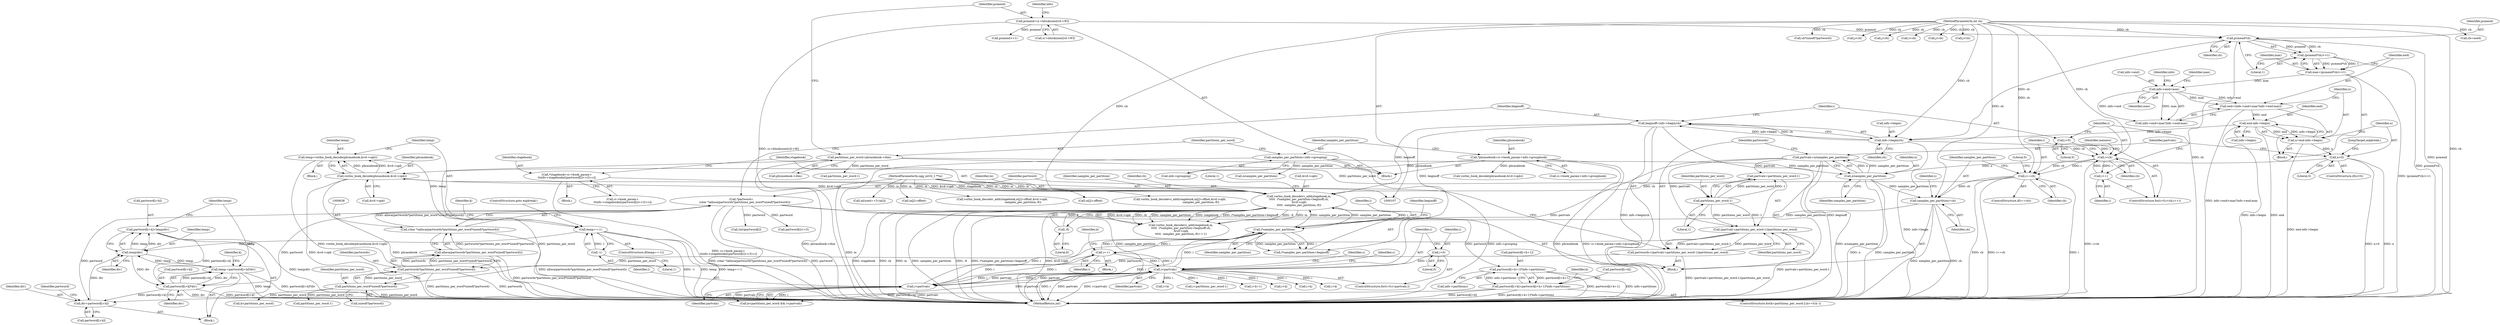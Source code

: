 digraph "0_Android_659030a2e80c38fb8da0a4eb68695349eec6778b@array" {
"1000773" [label="(Call,partword[i+k]=temp/div)"];
"1000779" [label="(Call,temp/div)"];
"1000750" [label="(Call,temp==-1)"];
"1000741" [label="(Call,temp=vorbis_book_decode(phrasebook,&vd->opb))"];
"1000743" [label="(Call,vorbis_book_decode(phrasebook,&vd->opb))"];
"1000133" [label="(Call,*phrasebook=ci->book_param+info->groupbook)"];
"1000842" [label="(Call,vorbis_book_decodevv_add(stagebook,in,\n\t\t\t\t\t  i*samples_per_partition+beginoff,ch,\n &vd->opb,\n\t\t\t\t\t  samples_per_partition,-8))"];
"1000823" [label="(Call,*stagebook=ci->book_param+\n\t\tinfo->stagebooks[(partword[i]<<3)+s])"];
"1000110" [label="(MethodParameterIn,ogg_int32_t **in)"];
"1000846" [label="(Call,i*samples_per_partition)"];
"1000694" [label="(Call,i<partvals)"];
"1000799" [label="(Call,i<partvals)"];
"1000805" [label="(Call,i++)"];
"1000691" [label="(Call,i=0)"];
"1000619" [label="(Call,partvals=n/samples_per_partition)"];
"1000621" [label="(Call,n/samples_per_partition)"];
"1000614" [label="(Call,n>0)"];
"1000606" [label="(Call,n=end-info->begin)"];
"1000608" [label="(Call,end-info->begin)"];
"1000593" [label="(Call,end=(info->end<max?info->end:max))"];
"1000596" [label="(Call,info->end<max)"];
"1000585" [label="(Call,max=(pcmend*ch)>>1)"];
"1000587" [label="(Call,(pcmend*ch)>>1)"];
"1000588" [label="(Call,pcmend*ch)"];
"1000155" [label="(Call,pcmend=ci->blocksizes[vd->W])"];
"1000112" [label="(MethodParameterIn,int ch)"];
"1000143" [label="(Call,samples_per_partition=info->grouping)"];
"1000675" [label="(Call,samples_per_partition/=ch)"];
"1000670" [label="(Call,i==ch)"];
"1000659" [label="(Call,i<ch)"];
"1000662" [label="(Call,i++)"];
"1000656" [label="(Call,i=0)"];
"1000650" [label="(Call,info->begin/ch)"];
"1000648" [label="(Call,beginoff=info->begin/ch)"];
"1000856" [label="(Call,-8)"];
"1000752" [label="(Call,-1)"];
"1000782" [label="(Call,temp-=partword[i+k]*div)"];
"1000784" [label="(Call,partword[i+k]*div)"];
"1000635" [label="(Call,*partword=\n        (char *)alloca(partwords*partitions_per_word*sizeof(*partword)))"];
"1000637" [label="(Call,(char *)alloca(partwords*partitions_per_word*sizeof(*partword)))"];
"1000639" [label="(Call,alloca(partwords*partitions_per_word*sizeof(*partword)))"];
"1000640" [label="(Call,partwords*partitions_per_word*sizeof(*partword))"];
"1000625" [label="(Call,partwords=(partvals+partitions_per_word-1)/partitions_per_word)"];
"1000627" [label="(Call,(partvals+partitions_per_word-1)/partitions_per_word)"];
"1000630" [label="(Call,partitions_per_word-1)"];
"1000149" [label="(Call,partitions_per_word=phrasebook->dim)"];
"1000642" [label="(Call,partitions_per_word*sizeof(*partword))"];
"1000773" [label="(Call,partword[i+k]=temp/div)"];
"1000766" [label="(Call,div=partword[i+k])"];
"1000724" [label="(Call,partword[i+k]=partword[i+k+1]*info->partitions)"];
"1000730" [label="(Call,partword[i+k+1]*info->partitions)"];
"1000796" [label="(Call,k<partitions_per_word)"];
"1000784" [label="(Call,partword[i+k]*div)"];
"1000741" [label="(Call,temp=vorbis_book_decode(phrasebook,&vd->opb))"];
"1000151" [label="(Call,phrasebook->dim)"];
"1000232" [label="(Call,in[used++]=in[i])"];
"1000610" [label="(Call,info->begin)"];
"1000661" [label="(Identifier,ch)"];
"1000696" [label="(Identifier,partvals)"];
"1000671" [label="(Identifier,i)"];
"1000695" [label="(Identifier,i)"];
"1000688" [label="(Identifier,s)"];
"1000156" [label="(Identifier,pcmend)"];
"1000636" [label="(Identifier,partword)"];
"1000855" [label="(Identifier,samples_per_partition)"];
"1000609" [label="(Identifier,end)"];
"1000861" [label="(JumpTarget,eopbreak:)"];
"1000591" [label="(Literal,1)"];
"1000608" [label="(Call,end-info->begin)"];
"1000240" [label="(Call,ch=used)"];
"1000724" [label="(Call,partword[i+k]=partword[i+k+1]*info->partitions)"];
"1000635" [label="(Call,*partword=\n        (char *)alloca(partwords*partitions_per_word*sizeof(*partword)))"];
"1000843" [label="(Identifier,stagebook)"];
"1000690" [label="(ControlStructure,for(i=0;i<partvals;))"];
"1000753" [label="(Literal,1)"];
"1000850" [label="(Identifier,ch)"];
"1000780" [label="(Identifier,temp)"];
"1000587" [label="(Call,(pcmend*ch)>>1)"];
"1000585" [label="(Call,max=(pcmend*ch)>>1)"];
"1000801" [label="(Identifier,partvals)"];
"1000590" [label="(Identifier,ch)"];
"1000639" [label="(Call,alloca(partwords*partitions_per_word*sizeof(*partword)))"];
"1000145" [label="(Call,info->grouping)"];
"1000821" [label="(Block,)"];
"1000800" [label="(Identifier,i)"];
"1000669" [label="(ControlStructure,if(i==ch))"];
"1000709" [label="(Call,partitions_per_word-1)"];
"1000675" [label="(Call,samples_per_partition/=ch)"];
"1000144" [label="(Identifier,samples_per_partition)"];
"1000834" [label="(Call,partword[i]<<3)"];
"1000637" [label="(Call,(char *)alloca(partwords*partitions_per_word*sizeof(*partword)))"];
"1000597" [label="(Call,info->end)"];
"1000766" [label="(Call,div=partword[i+k])"];
"1000649" [label="(Identifier,beginoff)"];
"1000617" [label="(Block,)"];
"1000595" [label="(Call,info->end<max?info->end:max)"];
"1000593" [label="(Call,end=(info->end<max?info->end:max))"];
"1000738" [label="(Call,info->partitions)"];
"1000799" [label="(Call,i<partvals)"];
"1000700" [label="(Identifier,s)"];
"1000143" [label="(Call,samples_per_partition=info->grouping)"];
"1000252" [label="(Call,ch*sizeof(*partword))"];
"1000167" [label="(Identifier,info)"];
"1000215" [label="(Call,partitions_per_word-1)"];
"1000206" [label="(Call,n/samples_per_partition)"];
"1000752" [label="(Call,-1)"];
"1000596" [label="(Call,info->end<max)"];
"1000546" [label="(Call,in[j]+offset)"];
"1000626" [label="(Identifier,partwords)"];
"1000787" [label="(Call,i+k)"];
"1000650" [label="(Call,info->begin/ch)"];
"1000672" [label="(Identifier,ch)"];
"1000848" [label="(Identifier,samples_per_partition)"];
"1000631" [label="(Identifier,partitions_per_word)"];
"1000707" [label="(Call,i+partitions_per_word-1)"];
"1000544" [label="(Call,vorbis_book_decodev_add(stagebook,in[j]+offset,&vd->opb,\n                                               samples_per_partition,-8))"];
"1000805" [label="(Call,i++)"];
"1000588" [label="(Call,pcmend*ch)"];
"1000847" [label="(Identifier,i)"];
"1000725" [label="(Call,partword[i+k])"];
"1000149" [label="(Call,partitions_per_word=phrasebook->dim)"];
"1000400" [label="(Call,vorbis_book_decode(phrasebook,&vd->opb))"];
"1000619" [label="(Call,partvals=n/samples_per_partition)"];
"1000702" [label="(Block,)"];
"1000642" [label="(Call,partitions_per_word*sizeof(*partword))"];
"1000614" [label="(Call,n>0)"];
"1000644" [label="(Call,sizeof(*partword))"];
"1000731" [label="(Call,partword[i+k+1])"];
"1000607" [label="(Identifier,n)"];
"1000670" [label="(Call,i==ch)"];
"1000802" [label="(Block,)"];
"1000797" [label="(Identifier,k)"];
"1000785" [label="(Call,partword[i+k])"];
"1000849" [label="(Identifier,beginoff)"];
"1000648" [label="(Call,beginoff=info->begin/ch)"];
"1000677" [label="(Identifier,ch)"];
"1000658" [label="(Literal,0)"];
"1000845" [label="(Call,i*samples_per_partition+beginoff)"];
"1000859" [label="(Literal,1)"];
"1000779" [label="(Call,temp/div)"];
"1000783" [label="(Identifier,temp)"];
"1000586" [label="(Identifier,max)"];
"1000763" [label="(Identifier,k)"];
"1000749" [label="(ControlStructure,if(temp==-1))"];
"1000730" [label="(Call,partword[i+k+1]*info->partitions)"];
"1000813" [label="(Call,(int)partword[i])"];
"1000602" [label="(Identifier,info)"];
"1000622" [label="(Identifier,n)"];
"1000767" [label="(Identifier,div)"];
"1000666" [label="(Identifier,nonzero)"];
"1000781" [label="(Identifier,div)"];
"1000600" [label="(Identifier,max)"];
"1000155" [label="(Call,pcmend=ci->blocksizes[vd->W])"];
"1000157" [label="(Call,ci->blocksizes[vd->W])"];
"1000604" [label="(Identifier,max)"];
"1000856" [label="(Call,-8)"];
"1000110" [label="(MethodParameterIn,ogg_int32_t **in)"];
"1000733" [label="(Call,i+k+1)"];
"1000742" [label="(Identifier,temp)"];
"1000474" [label="(Call,j<ch)"];
"1000354" [label="(Call,j<ch)"];
"1000795" [label="(Call,k<partitions_per_word && i<partvals)"];
"1000744" [label="(Identifier,phrasebook)"];
"1000621" [label="(Call,n/samples_per_partition)"];
"1000656" [label="(Call,i=0)"];
"1000133" [label="(Call,*phrasebook=ci->book_param+info->groupbook)"];
"1000776" [label="(Call,i+k)"];
"1000841" [label="(Call,vorbis_book_decodevv_add(stagebook,in,\n\t\t\t\t\t  i*samples_per_partition+beginoff,ch,\n &vd->opb,\n\t\t\t\t\t  samples_per_partition,-8)==-1)"];
"1000567" [label="(Call,in[j]+offset)"];
"1000613" [label="(ControlStructure,if(n>0))"];
"1000623" [label="(Identifier,samples_per_partition)"];
"1000655" [label="(ControlStructure,for(i=0;i<ch;i++))"];
"1000864" [label="(MethodReturn,int)"];
"1000692" [label="(Identifier,i)"];
"1000713" [label="(ControlStructure,for(k=partitions_per_word-2;k>=0;k--))"];
"1000757" [label="(Identifier,k)"];
"1000134" [label="(Identifier,phrasebook)"];
"1000174" [label="(Call,pcmend>>1)"];
"1000768" [label="(Call,partword[i+k])"];
"1000745" [label="(Call,&vd->opb)"];
"1000657" [label="(Identifier,i)"];
"1000150" [label="(Identifier,partitions_per_word)"];
"1000825" [label="(Call,ci->book_param+\n\t\tinfo->stagebooks[(partword[i]<<3)+s])"];
"1000774" [label="(Call,partword[i+k])"];
"1000662" [label="(Call,i++)"];
"1000663" [label="(Identifier,i)"];
"1000680" [label="(Identifier,s)"];
"1000674" [label="(Literal,0)"];
"1000750" [label="(Call,temp==-1)"];
"1000842" [label="(Call,vorbis_book_decodevv_add(stagebook,in,\n\t\t\t\t\t  i*samples_per_partition+beginoff,ch,\n &vd->opb,\n\t\t\t\t\t  samples_per_partition,-8))"];
"1000846" [label="(Call,i*samples_per_partition)"];
"1000691" [label="(Call,i=0)"];
"1000693" [label="(Literal,0)"];
"1000633" [label="(Identifier,partitions_per_word)"];
"1000857" [label="(Literal,8)"];
"1000643" [label="(Identifier,partitions_per_word)"];
"1000223" [label="(Call,i<ch)"];
"1000627" [label="(Call,(partvals+partitions_per_word-1)/partitions_per_word)"];
"1000628" [label="(Call,partvals+partitions_per_word-1)"];
"1000727" [label="(Call,i+k)"];
"1000565" [label="(Call,vorbis_book_decodevs_add(stagebook,in[j]+offset,&vd->opb,\n                                                samples_per_partition,-8))"];
"1000660" [label="(Identifier,i)"];
"1000775" [label="(Identifier,partword)"];
"1000851" [label="(Call,&vd->opb)"];
"1000694" [label="(Call,i<partvals)"];
"1000113" [label="(Block,)"];
"1000751" [label="(Identifier,temp)"];
"1000824" [label="(Identifier,stagebook)"];
"1000743" [label="(Call,vorbis_book_decode(phrasebook,&vd->opb))"];
"1000754" [label="(ControlStructure,goto eopbreak;)"];
"1000135" [label="(Call,ci->book_param+info->groupbook)"];
"1000616" [label="(Literal,0)"];
"1000589" [label="(Identifier,pcmend)"];
"1000391" [label="(Call,j<ch)"];
"1000782" [label="(Call,temp-=partword[i+k]*div)"];
"1000632" [label="(Literal,1)"];
"1000764" [label="(Block,)"];
"1000112" [label="(MethodParameterIn,int ch)"];
"1000630" [label="(Call,partitions_per_word-1)"];
"1000659" [label="(Call,i<ch)"];
"1000676" [label="(Identifier,samples_per_partition)"];
"1000790" [label="(Identifier,div)"];
"1000723" [label="(Identifier,k)"];
"1000806" [label="(Identifier,i)"];
"1000620" [label="(Identifier,partvals)"];
"1000823" [label="(Call,*stagebook=ci->book_param+\n\t\tinfo->stagebooks[(partword[i]<<3)+s])"];
"1000654" [label="(Identifier,ch)"];
"1000625" [label="(Call,partwords=(partvals+partitions_per_word-1)/partitions_per_word)"];
"1000261" [label="(Call,j<ch)"];
"1000651" [label="(Call,info->begin)"];
"1000640" [label="(Call,partwords*partitions_per_word*sizeof(*partword))"];
"1000606" [label="(Call,n=end-info->begin)"];
"1000844" [label="(Identifier,in)"];
"1000615" [label="(Identifier,n)"];
"1000770" [label="(Call,i+k)"];
"1000583" [label="(Block,)"];
"1000773" [label="(Call,partword[i+k]=temp/div)"];
"1000641" [label="(Identifier,partwords)"];
"1000594" [label="(Identifier,end)"];
"1000773" -> "1000764"  [label="AST: "];
"1000773" -> "1000779"  [label="CFG: "];
"1000774" -> "1000773"  [label="AST: "];
"1000779" -> "1000773"  [label="AST: "];
"1000783" -> "1000773"  [label="CFG: "];
"1000773" -> "1000864"  [label="DDG: temp/div"];
"1000779" -> "1000773"  [label="DDG: temp"];
"1000779" -> "1000773"  [label="DDG: div"];
"1000773" -> "1000784"  [label="DDG: partword[i+k]"];
"1000779" -> "1000781"  [label="CFG: "];
"1000780" -> "1000779"  [label="AST: "];
"1000781" -> "1000779"  [label="AST: "];
"1000750" -> "1000779"  [label="DDG: temp"];
"1000782" -> "1000779"  [label="DDG: temp"];
"1000766" -> "1000779"  [label="DDG: div"];
"1000779" -> "1000782"  [label="DDG: temp"];
"1000779" -> "1000784"  [label="DDG: div"];
"1000750" -> "1000749"  [label="AST: "];
"1000750" -> "1000752"  [label="CFG: "];
"1000751" -> "1000750"  [label="AST: "];
"1000752" -> "1000750"  [label="AST: "];
"1000754" -> "1000750"  [label="CFG: "];
"1000757" -> "1000750"  [label="CFG: "];
"1000750" -> "1000864"  [label="DDG: temp"];
"1000750" -> "1000864"  [label="DDG: temp==-1"];
"1000750" -> "1000864"  [label="DDG: -1"];
"1000741" -> "1000750"  [label="DDG: temp"];
"1000752" -> "1000750"  [label="DDG: 1"];
"1000741" -> "1000702"  [label="AST: "];
"1000741" -> "1000743"  [label="CFG: "];
"1000742" -> "1000741"  [label="AST: "];
"1000743" -> "1000741"  [label="AST: "];
"1000751" -> "1000741"  [label="CFG: "];
"1000741" -> "1000864"  [label="DDG: vorbis_book_decode(phrasebook,&vd->opb)"];
"1000743" -> "1000741"  [label="DDG: phrasebook"];
"1000743" -> "1000741"  [label="DDG: &vd->opb"];
"1000743" -> "1000745"  [label="CFG: "];
"1000744" -> "1000743"  [label="AST: "];
"1000745" -> "1000743"  [label="AST: "];
"1000743" -> "1000864"  [label="DDG: phrasebook"];
"1000743" -> "1000864"  [label="DDG: &vd->opb"];
"1000133" -> "1000743"  [label="DDG: phrasebook"];
"1000842" -> "1000743"  [label="DDG: &vd->opb"];
"1000743" -> "1000842"  [label="DDG: &vd->opb"];
"1000133" -> "1000113"  [label="AST: "];
"1000133" -> "1000135"  [label="CFG: "];
"1000134" -> "1000133"  [label="AST: "];
"1000135" -> "1000133"  [label="AST: "];
"1000144" -> "1000133"  [label="CFG: "];
"1000133" -> "1000864"  [label="DDG: phrasebook"];
"1000133" -> "1000864"  [label="DDG: ci->book_param+info->groupbook"];
"1000133" -> "1000400"  [label="DDG: phrasebook"];
"1000842" -> "1000841"  [label="AST: "];
"1000842" -> "1000856"  [label="CFG: "];
"1000843" -> "1000842"  [label="AST: "];
"1000844" -> "1000842"  [label="AST: "];
"1000845" -> "1000842"  [label="AST: "];
"1000850" -> "1000842"  [label="AST: "];
"1000851" -> "1000842"  [label="AST: "];
"1000855" -> "1000842"  [label="AST: "];
"1000856" -> "1000842"  [label="AST: "];
"1000859" -> "1000842"  [label="CFG: "];
"1000842" -> "1000864"  [label="DDG: &vd->opb"];
"1000842" -> "1000864"  [label="DDG: stagebook"];
"1000842" -> "1000864"  [label="DDG: ch"];
"1000842" -> "1000864"  [label="DDG: in"];
"1000842" -> "1000864"  [label="DDG: samples_per_partition"];
"1000842" -> "1000864"  [label="DDG: -8"];
"1000842" -> "1000864"  [label="DDG: i*samples_per_partition+beginoff"];
"1000842" -> "1000841"  [label="DDG: &vd->opb"];
"1000842" -> "1000841"  [label="DDG: ch"];
"1000842" -> "1000841"  [label="DDG: samples_per_partition"];
"1000842" -> "1000841"  [label="DDG: stagebook"];
"1000842" -> "1000841"  [label="DDG: i*samples_per_partition+beginoff"];
"1000842" -> "1000841"  [label="DDG: -8"];
"1000842" -> "1000841"  [label="DDG: in"];
"1000823" -> "1000842"  [label="DDG: stagebook"];
"1000110" -> "1000842"  [label="DDG: in"];
"1000846" -> "1000842"  [label="DDG: i"];
"1000846" -> "1000842"  [label="DDG: samples_per_partition"];
"1000648" -> "1000842"  [label="DDG: beginoff"];
"1000842" -> "1000846"  [label="DDG: samples_per_partition"];
"1000112" -> "1000842"  [label="DDG: ch"];
"1000670" -> "1000842"  [label="DDG: ch"];
"1000856" -> "1000842"  [label="DDG: 8"];
"1000823" -> "1000821"  [label="AST: "];
"1000823" -> "1000825"  [label="CFG: "];
"1000824" -> "1000823"  [label="AST: "];
"1000825" -> "1000823"  [label="AST: "];
"1000843" -> "1000823"  [label="CFG: "];
"1000823" -> "1000864"  [label="DDG: ci->book_param+\n\t\tinfo->stagebooks[(partword[i]<<3)+s]"];
"1000110" -> "1000107"  [label="AST: "];
"1000110" -> "1000864"  [label="DDG: in"];
"1000110" -> "1000232"  [label="DDG: in"];
"1000110" -> "1000544"  [label="DDG: in"];
"1000110" -> "1000546"  [label="DDG: in"];
"1000110" -> "1000565"  [label="DDG: in"];
"1000110" -> "1000567"  [label="DDG: in"];
"1000846" -> "1000845"  [label="AST: "];
"1000846" -> "1000848"  [label="CFG: "];
"1000847" -> "1000846"  [label="AST: "];
"1000848" -> "1000846"  [label="AST: "];
"1000849" -> "1000846"  [label="CFG: "];
"1000846" -> "1000864"  [label="DDG: i"];
"1000846" -> "1000805"  [label="DDG: i"];
"1000846" -> "1000845"  [label="DDG: i"];
"1000846" -> "1000845"  [label="DDG: samples_per_partition"];
"1000694" -> "1000846"  [label="DDG: i"];
"1000799" -> "1000846"  [label="DDG: i"];
"1000805" -> "1000846"  [label="DDG: i"];
"1000675" -> "1000846"  [label="DDG: samples_per_partition"];
"1000694" -> "1000690"  [label="AST: "];
"1000694" -> "1000696"  [label="CFG: "];
"1000695" -> "1000694"  [label="AST: "];
"1000696" -> "1000694"  [label="AST: "];
"1000700" -> "1000694"  [label="CFG: "];
"1000688" -> "1000694"  [label="CFG: "];
"1000694" -> "1000864"  [label="DDG: i"];
"1000694" -> "1000864"  [label="DDG: partvals"];
"1000694" -> "1000864"  [label="DDG: i<partvals"];
"1000799" -> "1000694"  [label="DDG: i"];
"1000799" -> "1000694"  [label="DDG: partvals"];
"1000691" -> "1000694"  [label="DDG: i"];
"1000805" -> "1000694"  [label="DDG: i"];
"1000619" -> "1000694"  [label="DDG: partvals"];
"1000694" -> "1000707"  [label="DDG: i"];
"1000694" -> "1000727"  [label="DDG: i"];
"1000694" -> "1000733"  [label="DDG: i"];
"1000694" -> "1000770"  [label="DDG: i"];
"1000694" -> "1000776"  [label="DDG: i"];
"1000694" -> "1000787"  [label="DDG: i"];
"1000694" -> "1000795"  [label="DDG: i<partvals"];
"1000694" -> "1000799"  [label="DDG: i"];
"1000694" -> "1000799"  [label="DDG: partvals"];
"1000694" -> "1000805"  [label="DDG: i"];
"1000799" -> "1000795"  [label="AST: "];
"1000799" -> "1000801"  [label="CFG: "];
"1000800" -> "1000799"  [label="AST: "];
"1000801" -> "1000799"  [label="AST: "];
"1000795" -> "1000799"  [label="CFG: "];
"1000799" -> "1000864"  [label="DDG: partvals"];
"1000799" -> "1000795"  [label="DDG: i"];
"1000799" -> "1000795"  [label="DDG: partvals"];
"1000805" -> "1000799"  [label="DDG: i"];
"1000799" -> "1000805"  [label="DDG: i"];
"1000805" -> "1000802"  [label="AST: "];
"1000805" -> "1000806"  [label="CFG: "];
"1000806" -> "1000805"  [label="AST: "];
"1000797" -> "1000805"  [label="CFG: "];
"1000691" -> "1000690"  [label="AST: "];
"1000691" -> "1000693"  [label="CFG: "];
"1000692" -> "1000691"  [label="AST: "];
"1000693" -> "1000691"  [label="AST: "];
"1000695" -> "1000691"  [label="CFG: "];
"1000619" -> "1000617"  [label="AST: "];
"1000619" -> "1000621"  [label="CFG: "];
"1000620" -> "1000619"  [label="AST: "];
"1000621" -> "1000619"  [label="AST: "];
"1000626" -> "1000619"  [label="CFG: "];
"1000619" -> "1000864"  [label="DDG: n/samples_per_partition"];
"1000621" -> "1000619"  [label="DDG: n"];
"1000621" -> "1000619"  [label="DDG: samples_per_partition"];
"1000619" -> "1000627"  [label="DDG: partvals"];
"1000619" -> "1000628"  [label="DDG: partvals"];
"1000621" -> "1000623"  [label="CFG: "];
"1000622" -> "1000621"  [label="AST: "];
"1000623" -> "1000621"  [label="AST: "];
"1000621" -> "1000864"  [label="DDG: n"];
"1000621" -> "1000864"  [label="DDG: samples_per_partition"];
"1000614" -> "1000621"  [label="DDG: n"];
"1000143" -> "1000621"  [label="DDG: samples_per_partition"];
"1000621" -> "1000675"  [label="DDG: samples_per_partition"];
"1000614" -> "1000613"  [label="AST: "];
"1000614" -> "1000616"  [label="CFG: "];
"1000615" -> "1000614"  [label="AST: "];
"1000616" -> "1000614"  [label="AST: "];
"1000620" -> "1000614"  [label="CFG: "];
"1000861" -> "1000614"  [label="CFG: "];
"1000614" -> "1000864"  [label="DDG: n>0"];
"1000614" -> "1000864"  [label="DDG: n"];
"1000606" -> "1000614"  [label="DDG: n"];
"1000606" -> "1000583"  [label="AST: "];
"1000606" -> "1000608"  [label="CFG: "];
"1000607" -> "1000606"  [label="AST: "];
"1000608" -> "1000606"  [label="AST: "];
"1000615" -> "1000606"  [label="CFG: "];
"1000606" -> "1000864"  [label="DDG: end-info->begin"];
"1000608" -> "1000606"  [label="DDG: end"];
"1000608" -> "1000606"  [label="DDG: info->begin"];
"1000608" -> "1000610"  [label="CFG: "];
"1000609" -> "1000608"  [label="AST: "];
"1000610" -> "1000608"  [label="AST: "];
"1000608" -> "1000864"  [label="DDG: info->begin"];
"1000608" -> "1000864"  [label="DDG: end"];
"1000593" -> "1000608"  [label="DDG: end"];
"1000608" -> "1000650"  [label="DDG: info->begin"];
"1000593" -> "1000583"  [label="AST: "];
"1000593" -> "1000595"  [label="CFG: "];
"1000594" -> "1000593"  [label="AST: "];
"1000595" -> "1000593"  [label="AST: "];
"1000607" -> "1000593"  [label="CFG: "];
"1000593" -> "1000864"  [label="DDG: info->end<max?info->end:max"];
"1000596" -> "1000593"  [label="DDG: info->end"];
"1000596" -> "1000593"  [label="DDG: max"];
"1000596" -> "1000595"  [label="AST: "];
"1000596" -> "1000600"  [label="CFG: "];
"1000597" -> "1000596"  [label="AST: "];
"1000600" -> "1000596"  [label="AST: "];
"1000602" -> "1000596"  [label="CFG: "];
"1000604" -> "1000596"  [label="CFG: "];
"1000585" -> "1000596"  [label="DDG: max"];
"1000596" -> "1000595"  [label="DDG: info->end"];
"1000596" -> "1000595"  [label="DDG: max"];
"1000585" -> "1000583"  [label="AST: "];
"1000585" -> "1000587"  [label="CFG: "];
"1000586" -> "1000585"  [label="AST: "];
"1000587" -> "1000585"  [label="AST: "];
"1000594" -> "1000585"  [label="CFG: "];
"1000585" -> "1000864"  [label="DDG: (pcmend*ch)>>1"];
"1000587" -> "1000585"  [label="DDG: pcmend*ch"];
"1000587" -> "1000585"  [label="DDG: 1"];
"1000587" -> "1000591"  [label="CFG: "];
"1000588" -> "1000587"  [label="AST: "];
"1000591" -> "1000587"  [label="AST: "];
"1000587" -> "1000864"  [label="DDG: pcmend*ch"];
"1000588" -> "1000587"  [label="DDG: pcmend"];
"1000588" -> "1000587"  [label="DDG: ch"];
"1000588" -> "1000590"  [label="CFG: "];
"1000589" -> "1000588"  [label="AST: "];
"1000590" -> "1000588"  [label="AST: "];
"1000591" -> "1000588"  [label="CFG: "];
"1000588" -> "1000864"  [label="DDG: pcmend"];
"1000588" -> "1000864"  [label="DDG: ch"];
"1000155" -> "1000588"  [label="DDG: pcmend"];
"1000112" -> "1000588"  [label="DDG: ch"];
"1000588" -> "1000650"  [label="DDG: ch"];
"1000155" -> "1000113"  [label="AST: "];
"1000155" -> "1000157"  [label="CFG: "];
"1000156" -> "1000155"  [label="AST: "];
"1000157" -> "1000155"  [label="AST: "];
"1000167" -> "1000155"  [label="CFG: "];
"1000155" -> "1000864"  [label="DDG: ci->blocksizes[vd->W]"];
"1000155" -> "1000174"  [label="DDG: pcmend"];
"1000112" -> "1000107"  [label="AST: "];
"1000112" -> "1000864"  [label="DDG: ch"];
"1000112" -> "1000223"  [label="DDG: ch"];
"1000112" -> "1000240"  [label="DDG: ch"];
"1000112" -> "1000252"  [label="DDG: ch"];
"1000112" -> "1000261"  [label="DDG: ch"];
"1000112" -> "1000354"  [label="DDG: ch"];
"1000112" -> "1000391"  [label="DDG: ch"];
"1000112" -> "1000474"  [label="DDG: ch"];
"1000112" -> "1000650"  [label="DDG: ch"];
"1000112" -> "1000659"  [label="DDG: ch"];
"1000112" -> "1000670"  [label="DDG: ch"];
"1000112" -> "1000675"  [label="DDG: ch"];
"1000143" -> "1000113"  [label="AST: "];
"1000143" -> "1000145"  [label="CFG: "];
"1000144" -> "1000143"  [label="AST: "];
"1000145" -> "1000143"  [label="AST: "];
"1000150" -> "1000143"  [label="CFG: "];
"1000143" -> "1000864"  [label="DDG: samples_per_partition"];
"1000143" -> "1000864"  [label="DDG: info->grouping"];
"1000143" -> "1000206"  [label="DDG: samples_per_partition"];
"1000675" -> "1000617"  [label="AST: "];
"1000675" -> "1000677"  [label="CFG: "];
"1000676" -> "1000675"  [label="AST: "];
"1000677" -> "1000675"  [label="AST: "];
"1000680" -> "1000675"  [label="CFG: "];
"1000675" -> "1000864"  [label="DDG: samples_per_partition"];
"1000675" -> "1000864"  [label="DDG: ch"];
"1000670" -> "1000675"  [label="DDG: ch"];
"1000670" -> "1000669"  [label="AST: "];
"1000670" -> "1000672"  [label="CFG: "];
"1000671" -> "1000670"  [label="AST: "];
"1000672" -> "1000670"  [label="AST: "];
"1000674" -> "1000670"  [label="CFG: "];
"1000676" -> "1000670"  [label="CFG: "];
"1000670" -> "1000864"  [label="DDG: ch"];
"1000670" -> "1000864"  [label="DDG: i==ch"];
"1000670" -> "1000864"  [label="DDG: i"];
"1000659" -> "1000670"  [label="DDG: i"];
"1000659" -> "1000670"  [label="DDG: ch"];
"1000659" -> "1000655"  [label="AST: "];
"1000659" -> "1000661"  [label="CFG: "];
"1000660" -> "1000659"  [label="AST: "];
"1000661" -> "1000659"  [label="AST: "];
"1000666" -> "1000659"  [label="CFG: "];
"1000671" -> "1000659"  [label="CFG: "];
"1000659" -> "1000864"  [label="DDG: i<ch"];
"1000662" -> "1000659"  [label="DDG: i"];
"1000656" -> "1000659"  [label="DDG: i"];
"1000650" -> "1000659"  [label="DDG: ch"];
"1000659" -> "1000662"  [label="DDG: i"];
"1000662" -> "1000655"  [label="AST: "];
"1000662" -> "1000663"  [label="CFG: "];
"1000663" -> "1000662"  [label="AST: "];
"1000660" -> "1000662"  [label="CFG: "];
"1000656" -> "1000655"  [label="AST: "];
"1000656" -> "1000658"  [label="CFG: "];
"1000657" -> "1000656"  [label="AST: "];
"1000658" -> "1000656"  [label="AST: "];
"1000660" -> "1000656"  [label="CFG: "];
"1000650" -> "1000648"  [label="AST: "];
"1000650" -> "1000654"  [label="CFG: "];
"1000651" -> "1000650"  [label="AST: "];
"1000654" -> "1000650"  [label="AST: "];
"1000648" -> "1000650"  [label="CFG: "];
"1000650" -> "1000864"  [label="DDG: info->begin"];
"1000650" -> "1000648"  [label="DDG: info->begin"];
"1000650" -> "1000648"  [label="DDG: ch"];
"1000648" -> "1000617"  [label="AST: "];
"1000649" -> "1000648"  [label="AST: "];
"1000657" -> "1000648"  [label="CFG: "];
"1000648" -> "1000864"  [label="DDG: info->begin/ch"];
"1000648" -> "1000864"  [label="DDG: beginoff"];
"1000648" -> "1000845"  [label="DDG: beginoff"];
"1000856" -> "1000857"  [label="CFG: "];
"1000857" -> "1000856"  [label="AST: "];
"1000752" -> "1000753"  [label="CFG: "];
"1000753" -> "1000752"  [label="AST: "];
"1000782" -> "1000764"  [label="AST: "];
"1000782" -> "1000784"  [label="CFG: "];
"1000783" -> "1000782"  [label="AST: "];
"1000784" -> "1000782"  [label="AST: "];
"1000763" -> "1000782"  [label="CFG: "];
"1000782" -> "1000864"  [label="DDG: temp"];
"1000782" -> "1000864"  [label="DDG: partword[i+k]*div"];
"1000784" -> "1000782"  [label="DDG: partword[i+k]"];
"1000784" -> "1000782"  [label="DDG: div"];
"1000784" -> "1000790"  [label="CFG: "];
"1000785" -> "1000784"  [label="AST: "];
"1000790" -> "1000784"  [label="AST: "];
"1000784" -> "1000864"  [label="DDG: partword[i+k]"];
"1000784" -> "1000864"  [label="DDG: div"];
"1000784" -> "1000766"  [label="DDG: partword[i+k]"];
"1000635" -> "1000784"  [label="DDG: partword"];
"1000635" -> "1000617"  [label="AST: "];
"1000635" -> "1000637"  [label="CFG: "];
"1000636" -> "1000635"  [label="AST: "];
"1000637" -> "1000635"  [label="AST: "];
"1000649" -> "1000635"  [label="CFG: "];
"1000635" -> "1000864"  [label="DDG: (char *)alloca(partwords*partitions_per_word*sizeof(*partword))"];
"1000635" -> "1000864"  [label="DDG: partword"];
"1000637" -> "1000635"  [label="DDG: alloca(partwords*partitions_per_word*sizeof(*partword))"];
"1000635" -> "1000730"  [label="DDG: partword"];
"1000635" -> "1000766"  [label="DDG: partword"];
"1000635" -> "1000813"  [label="DDG: partword"];
"1000635" -> "1000834"  [label="DDG: partword"];
"1000637" -> "1000639"  [label="CFG: "];
"1000638" -> "1000637"  [label="AST: "];
"1000639" -> "1000637"  [label="AST: "];
"1000637" -> "1000864"  [label="DDG: alloca(partwords*partitions_per_word*sizeof(*partword))"];
"1000639" -> "1000637"  [label="DDG: partwords*partitions_per_word*sizeof(*partword)"];
"1000639" -> "1000640"  [label="CFG: "];
"1000640" -> "1000639"  [label="AST: "];
"1000639" -> "1000864"  [label="DDG: partwords*partitions_per_word*sizeof(*partword)"];
"1000640" -> "1000639"  [label="DDG: partwords"];
"1000640" -> "1000639"  [label="DDG: partitions_per_word*sizeof(*partword)"];
"1000640" -> "1000642"  [label="CFG: "];
"1000641" -> "1000640"  [label="AST: "];
"1000642" -> "1000640"  [label="AST: "];
"1000640" -> "1000864"  [label="DDG: partwords"];
"1000640" -> "1000864"  [label="DDG: partitions_per_word*sizeof(*partword)"];
"1000625" -> "1000640"  [label="DDG: partwords"];
"1000642" -> "1000640"  [label="DDG: partitions_per_word"];
"1000625" -> "1000617"  [label="AST: "];
"1000625" -> "1000627"  [label="CFG: "];
"1000626" -> "1000625"  [label="AST: "];
"1000627" -> "1000625"  [label="AST: "];
"1000636" -> "1000625"  [label="CFG: "];
"1000625" -> "1000864"  [label="DDG: (partvals+partitions_per_word-1)/partitions_per_word"];
"1000627" -> "1000625"  [label="DDG: partvals+partitions_per_word-1"];
"1000627" -> "1000625"  [label="DDG: partitions_per_word"];
"1000627" -> "1000633"  [label="CFG: "];
"1000628" -> "1000627"  [label="AST: "];
"1000633" -> "1000627"  [label="AST: "];
"1000627" -> "1000864"  [label="DDG: partvals+partitions_per_word-1"];
"1000630" -> "1000627"  [label="DDG: partitions_per_word"];
"1000630" -> "1000627"  [label="DDG: 1"];
"1000627" -> "1000642"  [label="DDG: partitions_per_word"];
"1000630" -> "1000628"  [label="AST: "];
"1000630" -> "1000632"  [label="CFG: "];
"1000631" -> "1000630"  [label="AST: "];
"1000632" -> "1000630"  [label="AST: "];
"1000628" -> "1000630"  [label="CFG: "];
"1000630" -> "1000628"  [label="DDG: partitions_per_word"];
"1000630" -> "1000628"  [label="DDG: 1"];
"1000149" -> "1000630"  [label="DDG: partitions_per_word"];
"1000149" -> "1000113"  [label="AST: "];
"1000149" -> "1000151"  [label="CFG: "];
"1000150" -> "1000149"  [label="AST: "];
"1000151" -> "1000149"  [label="AST: "];
"1000156" -> "1000149"  [label="CFG: "];
"1000149" -> "1000864"  [label="DDG: phrasebook->dim"];
"1000149" -> "1000864"  [label="DDG: partitions_per_word"];
"1000149" -> "1000215"  [label="DDG: partitions_per_word"];
"1000642" -> "1000644"  [label="CFG: "];
"1000643" -> "1000642"  [label="AST: "];
"1000644" -> "1000642"  [label="AST: "];
"1000642" -> "1000864"  [label="DDG: partitions_per_word"];
"1000642" -> "1000709"  [label="DDG: partitions_per_word"];
"1000642" -> "1000796"  [label="DDG: partitions_per_word"];
"1000766" -> "1000764"  [label="AST: "];
"1000766" -> "1000768"  [label="CFG: "];
"1000767" -> "1000766"  [label="AST: "];
"1000768" -> "1000766"  [label="AST: "];
"1000775" -> "1000766"  [label="CFG: "];
"1000724" -> "1000766"  [label="DDG: partword[i+k]"];
"1000724" -> "1000713"  [label="AST: "];
"1000724" -> "1000730"  [label="CFG: "];
"1000725" -> "1000724"  [label="AST: "];
"1000730" -> "1000724"  [label="AST: "];
"1000723" -> "1000724"  [label="CFG: "];
"1000724" -> "1000864"  [label="DDG: partword[i+k+1]*info->partitions"];
"1000724" -> "1000864"  [label="DDG: partword[i+k]"];
"1000730" -> "1000724"  [label="DDG: partword[i+k+1]"];
"1000730" -> "1000724"  [label="DDG: info->partitions"];
"1000730" -> "1000738"  [label="CFG: "];
"1000731" -> "1000730"  [label="AST: "];
"1000738" -> "1000730"  [label="AST: "];
"1000730" -> "1000864"  [label="DDG: info->partitions"];
"1000730" -> "1000864"  [label="DDG: partword[i+k+1]"];
}
